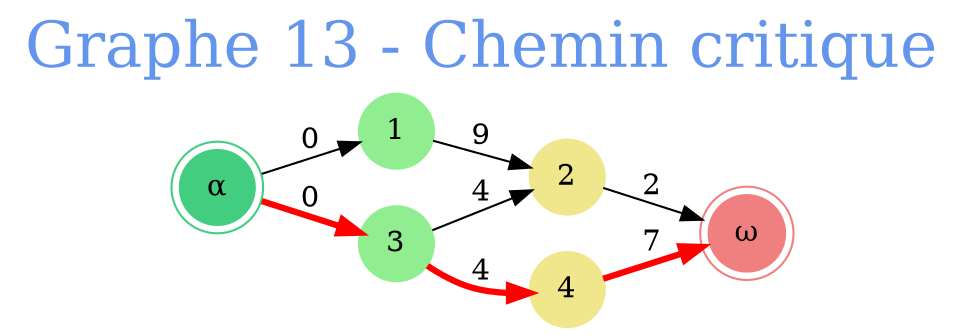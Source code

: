 // Graphe 13 - Chemin critique
digraph {
	rankdir=LR
	graph [fontcolor=cornflowerblue fontsize=30 label="Graphe 13 - Chemin critique" labelloc=t]
	0 [label="α" color=seagreen3 shape=doublecircle style=filled]
	1 [label=1 color=lightgreen shape=circle style=filled]
	2 [label=2 color=khaki shape=circle style=filled]
	3 [label=3 color=lightgreen shape=circle style=filled]
	4 [label=4 color=khaki shape=circle style=filled]
	5 [label="ω" color=lightcoral shape=doublecircle style=filled]
	0 -> 1 [label=0]
	1 -> 2 [label=9]
	2 -> 5 [label=2]
	3 -> 2 [label=4]
	4 -> 5 [label=7 color=red constraint=true penwidth=3.0]
	0 -> 3 [label=0 color=red constraint=true penwidth=3.0]
	3 -> 4 [label=4 color=red constraint=true penwidth=3.0]
}
